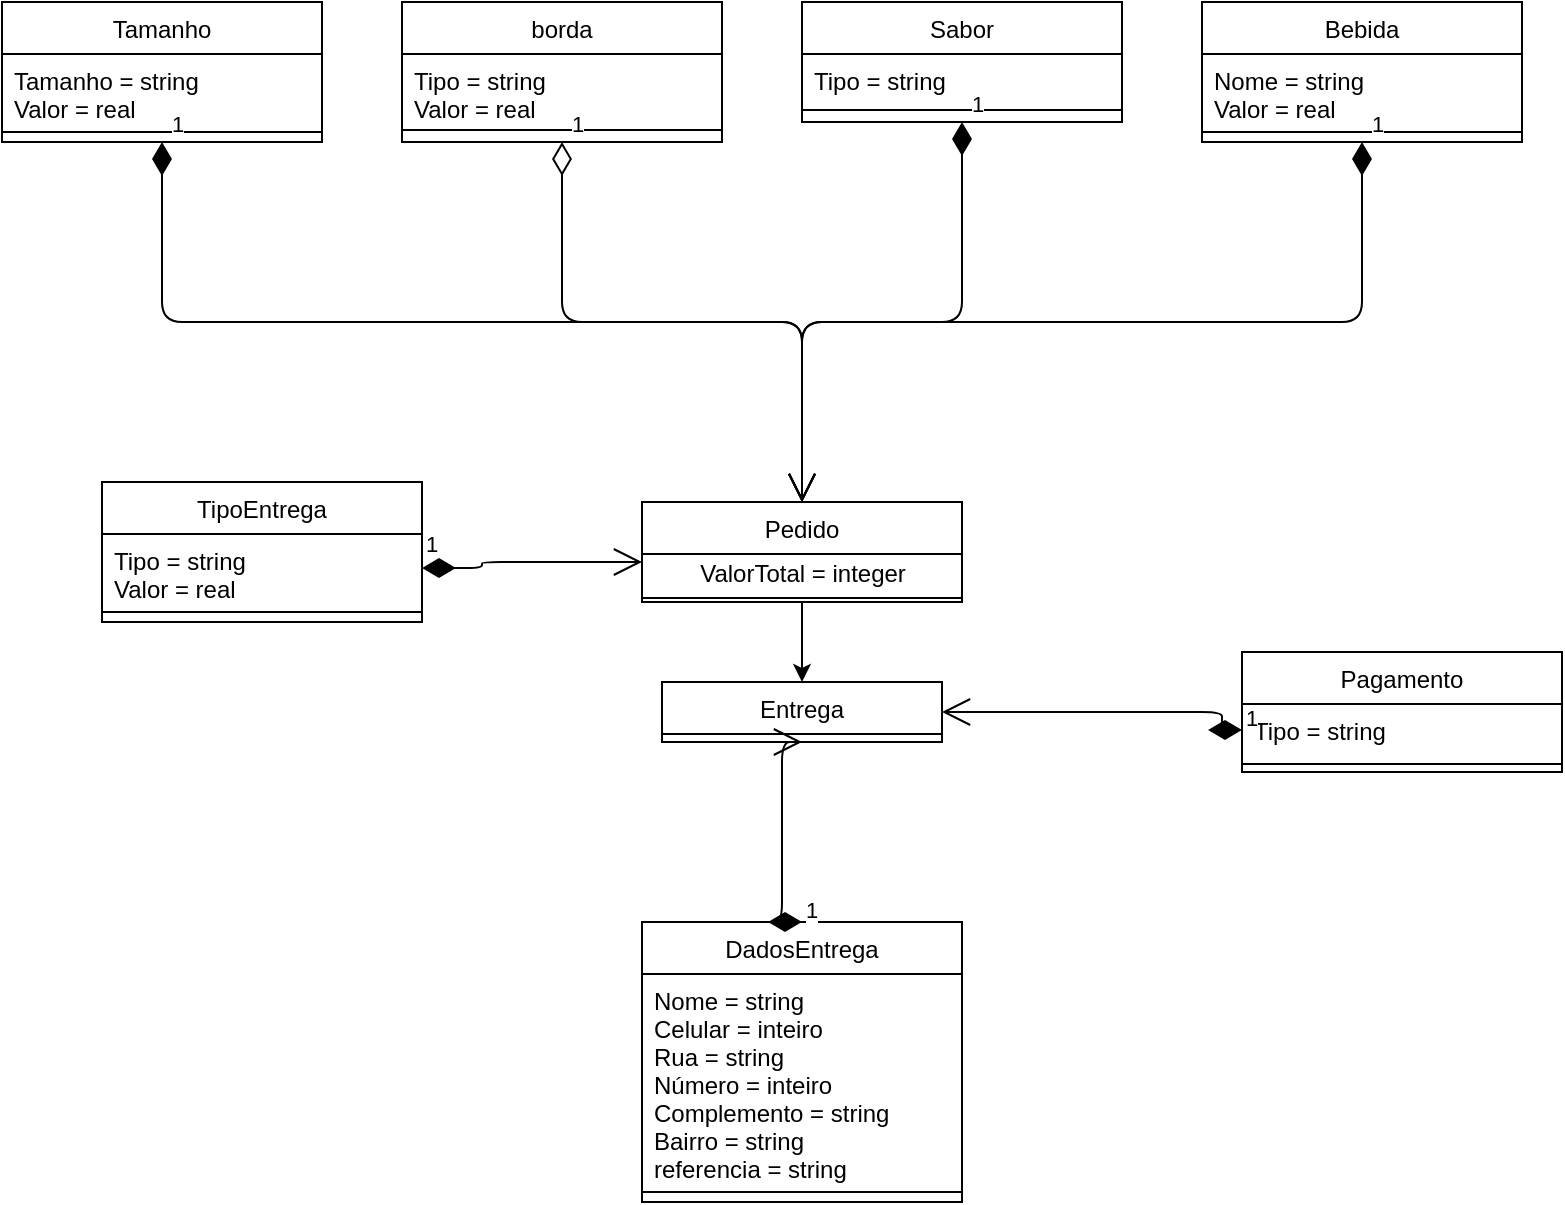 <mxfile version="14.6.6" type="device"><diagram id="C5RBs43oDa-KdzZeNtuy" name="Page-1"><mxGraphModel dx="1422" dy="762" grid="1" gridSize="10" guides="1" tooltips="1" connect="1" arrows="1" fold="1" page="1" pageScale="1" pageWidth="827" pageHeight="1169" math="0" shadow="0"><root><mxCell id="WIyWlLk6GJQsqaUBKTNV-0"/><mxCell id="WIyWlLk6GJQsqaUBKTNV-1" parent="WIyWlLk6GJQsqaUBKTNV-0"/><mxCell id="rnDgXuxdyNALKtnOA5ju-0" value="Sabor" style="swimlane;fontStyle=0;align=center;verticalAlign=top;childLayout=stackLayout;horizontal=1;startSize=26;horizontalStack=0;resizeParent=1;resizeLast=0;collapsible=1;marginBottom=0;rounded=0;shadow=0;strokeWidth=1;" vertex="1" parent="WIyWlLk6GJQsqaUBKTNV-1"><mxGeometry x="430" y="270" width="160" height="60" as="geometry"><mxRectangle x="340" y="380" width="170" height="26" as="alternateBounds"/></mxGeometry></mxCell><mxCell id="rnDgXuxdyNALKtnOA5ju-1" value="Tipo = string" style="text;align=left;verticalAlign=top;spacingLeft=4;spacingRight=4;overflow=hidden;rotatable=0;points=[[0,0.5],[1,0.5]];portConstraint=eastwest;" vertex="1" parent="rnDgXuxdyNALKtnOA5ju-0"><mxGeometry y="26" width="160" height="24" as="geometry"/></mxCell><mxCell id="rnDgXuxdyNALKtnOA5ju-2" value="" style="line;html=1;strokeWidth=1;align=left;verticalAlign=middle;spacingTop=-1;spacingLeft=3;spacingRight=3;rotatable=0;labelPosition=right;points=[];portConstraint=eastwest;" vertex="1" parent="rnDgXuxdyNALKtnOA5ju-0"><mxGeometry y="50" width="160" height="8" as="geometry"/></mxCell><mxCell id="rnDgXuxdyNALKtnOA5ju-3" value="borda" style="swimlane;fontStyle=0;align=center;verticalAlign=top;childLayout=stackLayout;horizontal=1;startSize=26;horizontalStack=0;resizeParent=1;resizeLast=0;collapsible=1;marginBottom=0;rounded=0;shadow=0;strokeWidth=1;" vertex="1" parent="WIyWlLk6GJQsqaUBKTNV-1"><mxGeometry x="230" y="270" width="160" height="70" as="geometry"><mxRectangle x="340" y="380" width="170" height="26" as="alternateBounds"/></mxGeometry></mxCell><mxCell id="rnDgXuxdyNALKtnOA5ju-4" value="Tipo = string&#10;Valor = real" style="text;align=left;verticalAlign=top;spacingLeft=4;spacingRight=4;overflow=hidden;rotatable=0;points=[[0,0.5],[1,0.5]];portConstraint=eastwest;" vertex="1" parent="rnDgXuxdyNALKtnOA5ju-3"><mxGeometry y="26" width="160" height="34" as="geometry"/></mxCell><mxCell id="rnDgXuxdyNALKtnOA5ju-5" value="" style="line;html=1;strokeWidth=1;align=left;verticalAlign=middle;spacingTop=-1;spacingLeft=3;spacingRight=3;rotatable=0;labelPosition=right;points=[];portConstraint=eastwest;" vertex="1" parent="rnDgXuxdyNALKtnOA5ju-3"><mxGeometry y="60" width="160" height="8" as="geometry"/></mxCell><mxCell id="rnDgXuxdyNALKtnOA5ju-6" value="Tamanho" style="swimlane;fontStyle=0;align=center;verticalAlign=top;childLayout=stackLayout;horizontal=1;startSize=26;horizontalStack=0;resizeParent=1;resizeLast=0;collapsible=1;marginBottom=0;rounded=0;shadow=0;strokeWidth=1;" vertex="1" parent="WIyWlLk6GJQsqaUBKTNV-1"><mxGeometry x="30" y="270" width="160" height="70" as="geometry"><mxRectangle x="340" y="380" width="170" height="26" as="alternateBounds"/></mxGeometry></mxCell><mxCell id="rnDgXuxdyNALKtnOA5ju-7" value="Tamanho = string&#10;Valor = real" style="text;align=left;verticalAlign=top;spacingLeft=4;spacingRight=4;overflow=hidden;rotatable=0;points=[[0,0.5],[1,0.5]];portConstraint=eastwest;" vertex="1" parent="rnDgXuxdyNALKtnOA5ju-6"><mxGeometry y="26" width="160" height="34" as="geometry"/></mxCell><mxCell id="rnDgXuxdyNALKtnOA5ju-8" value="" style="line;html=1;strokeWidth=1;align=left;verticalAlign=middle;spacingTop=-1;spacingLeft=3;spacingRight=3;rotatable=0;labelPosition=right;points=[];portConstraint=eastwest;" vertex="1" parent="rnDgXuxdyNALKtnOA5ju-6"><mxGeometry y="60" width="160" height="10" as="geometry"/></mxCell><mxCell id="rnDgXuxdyNALKtnOA5ju-9" value="Bebida" style="swimlane;fontStyle=0;align=center;verticalAlign=top;childLayout=stackLayout;horizontal=1;startSize=26;horizontalStack=0;resizeParent=1;resizeLast=0;collapsible=1;marginBottom=0;rounded=0;shadow=0;strokeWidth=1;" vertex="1" parent="WIyWlLk6GJQsqaUBKTNV-1"><mxGeometry x="630" y="270" width="160" height="70" as="geometry"><mxRectangle x="340" y="380" width="170" height="26" as="alternateBounds"/></mxGeometry></mxCell><mxCell id="rnDgXuxdyNALKtnOA5ju-10" value="Nome = string&#10;Valor = real" style="text;align=left;verticalAlign=top;spacingLeft=4;spacingRight=4;overflow=hidden;rotatable=0;points=[[0,0.5],[1,0.5]];portConstraint=eastwest;" vertex="1" parent="rnDgXuxdyNALKtnOA5ju-9"><mxGeometry y="26" width="160" height="34" as="geometry"/></mxCell><mxCell id="rnDgXuxdyNALKtnOA5ju-11" value="" style="line;html=1;strokeWidth=1;align=left;verticalAlign=middle;spacingTop=-1;spacingLeft=3;spacingRight=3;rotatable=0;labelPosition=right;points=[];portConstraint=eastwest;" vertex="1" parent="rnDgXuxdyNALKtnOA5ju-9"><mxGeometry y="60" width="160" height="10" as="geometry"/></mxCell><mxCell id="rnDgXuxdyNALKtnOA5ju-13" value="TipoEntrega" style="swimlane;fontStyle=0;align=center;verticalAlign=top;childLayout=stackLayout;horizontal=1;startSize=26;horizontalStack=0;resizeParent=1;resizeLast=0;collapsible=1;marginBottom=0;rounded=0;shadow=0;strokeWidth=1;" vertex="1" parent="WIyWlLk6GJQsqaUBKTNV-1"><mxGeometry x="80" y="510" width="160" height="70" as="geometry"><mxRectangle x="340" y="380" width="170" height="26" as="alternateBounds"/></mxGeometry></mxCell><mxCell id="rnDgXuxdyNALKtnOA5ju-14" value="Tipo = string&#10;Valor = real" style="text;align=left;verticalAlign=top;spacingLeft=4;spacingRight=4;overflow=hidden;rotatable=0;points=[[0,0.5],[1,0.5]];portConstraint=eastwest;" vertex="1" parent="rnDgXuxdyNALKtnOA5ju-13"><mxGeometry y="26" width="160" height="34" as="geometry"/></mxCell><mxCell id="rnDgXuxdyNALKtnOA5ju-15" value="" style="line;html=1;strokeWidth=1;align=left;verticalAlign=middle;spacingTop=-1;spacingLeft=3;spacingRight=3;rotatable=0;labelPosition=right;points=[];portConstraint=eastwest;" vertex="1" parent="rnDgXuxdyNALKtnOA5ju-13"><mxGeometry y="60" width="160" height="10" as="geometry"/></mxCell><mxCell id="rnDgXuxdyNALKtnOA5ju-16" value="DadosEntrega" style="swimlane;fontStyle=0;align=center;verticalAlign=top;childLayout=stackLayout;horizontal=1;startSize=26;horizontalStack=0;resizeParent=1;resizeLast=0;collapsible=1;marginBottom=0;rounded=0;shadow=0;strokeWidth=1;" vertex="1" parent="WIyWlLk6GJQsqaUBKTNV-1"><mxGeometry x="350" y="730" width="160" height="140" as="geometry"><mxRectangle x="340" y="380" width="170" height="26" as="alternateBounds"/></mxGeometry></mxCell><mxCell id="rnDgXuxdyNALKtnOA5ju-17" value="Nome = string&#10;Celular = inteiro&#10;Rua = string&#10;Número = inteiro&#10;Complemento = string&#10;Bairro = string&#10;referencia = string" style="text;align=left;verticalAlign=top;spacingLeft=4;spacingRight=4;overflow=hidden;rotatable=0;points=[[0,0.5],[1,0.5]];portConstraint=eastwest;" vertex="1" parent="rnDgXuxdyNALKtnOA5ju-16"><mxGeometry y="26" width="160" height="104" as="geometry"/></mxCell><mxCell id="rnDgXuxdyNALKtnOA5ju-18" value="" style="line;html=1;strokeWidth=1;align=left;verticalAlign=middle;spacingTop=-1;spacingLeft=3;spacingRight=3;rotatable=0;labelPosition=right;points=[];portConstraint=eastwest;" vertex="1" parent="rnDgXuxdyNALKtnOA5ju-16"><mxGeometry y="130" width="160" height="10" as="geometry"/></mxCell><mxCell id="rnDgXuxdyNALKtnOA5ju-19" value="Pagamento" style="swimlane;fontStyle=0;align=center;verticalAlign=top;childLayout=stackLayout;horizontal=1;startSize=26;horizontalStack=0;resizeParent=1;resizeLast=0;collapsible=1;marginBottom=0;rounded=0;shadow=0;strokeWidth=1;" vertex="1" parent="WIyWlLk6GJQsqaUBKTNV-1"><mxGeometry x="650" y="595" width="160" height="60" as="geometry"><mxRectangle x="340" y="380" width="170" height="26" as="alternateBounds"/></mxGeometry></mxCell><mxCell id="rnDgXuxdyNALKtnOA5ju-20" value="Tipo = string" style="text;align=left;verticalAlign=top;spacingLeft=4;spacingRight=4;overflow=hidden;rotatable=0;points=[[0,0.5],[1,0.5]];portConstraint=eastwest;" vertex="1" parent="rnDgXuxdyNALKtnOA5ju-19"><mxGeometry y="26" width="160" height="26" as="geometry"/></mxCell><mxCell id="rnDgXuxdyNALKtnOA5ju-21" value="" style="line;html=1;strokeWidth=1;align=left;verticalAlign=middle;spacingTop=-1;spacingLeft=3;spacingRight=3;rotatable=0;labelPosition=right;points=[];portConstraint=eastwest;" vertex="1" parent="rnDgXuxdyNALKtnOA5ju-19"><mxGeometry y="52" width="160" height="8" as="geometry"/></mxCell><mxCell id="rnDgXuxdyNALKtnOA5ju-48" style="edgeStyle=orthogonalEdgeStyle;rounded=0;orthogonalLoop=1;jettySize=auto;html=1;exitX=0.5;exitY=1;exitDx=0;exitDy=0;" edge="1" parent="WIyWlLk6GJQsqaUBKTNV-1" source="rnDgXuxdyNALKtnOA5ju-22" target="rnDgXuxdyNALKtnOA5ju-44"><mxGeometry relative="1" as="geometry"/></mxCell><mxCell id="rnDgXuxdyNALKtnOA5ju-22" value="Pedido" style="swimlane;fontStyle=0;align=center;verticalAlign=top;childLayout=stackLayout;horizontal=1;startSize=26;horizontalStack=0;resizeParent=1;resizeLast=0;collapsible=1;marginBottom=0;rounded=0;shadow=0;strokeWidth=1;" vertex="1" parent="WIyWlLk6GJQsqaUBKTNV-1"><mxGeometry x="350" y="520" width="160" height="50" as="geometry"><mxRectangle x="340" y="380" width="170" height="26" as="alternateBounds"/></mxGeometry></mxCell><mxCell id="rnDgXuxdyNALKtnOA5ju-42" value="ValorTotal = integer" style="text;html=1;align=center;verticalAlign=middle;resizable=0;points=[];autosize=1;strokeColor=none;" vertex="1" parent="rnDgXuxdyNALKtnOA5ju-22"><mxGeometry y="26" width="160" height="20" as="geometry"/></mxCell><mxCell id="rnDgXuxdyNALKtnOA5ju-24" value="" style="line;html=1;strokeWidth=1;align=left;verticalAlign=middle;spacingTop=-1;spacingLeft=3;spacingRight=3;rotatable=0;labelPosition=right;points=[];portConstraint=eastwest;" vertex="1" parent="rnDgXuxdyNALKtnOA5ju-22"><mxGeometry y="46" width="160" height="4" as="geometry"/></mxCell><mxCell id="rnDgXuxdyNALKtnOA5ju-34" value="1" style="endArrow=open;html=1;endSize=12;startArrow=diamondThin;startSize=14;startFill=1;edgeStyle=orthogonalEdgeStyle;align=left;verticalAlign=bottom;exitX=0.5;exitY=1;exitDx=0;exitDy=0;" edge="1" parent="WIyWlLk6GJQsqaUBKTNV-1" source="rnDgXuxdyNALKtnOA5ju-6" target="rnDgXuxdyNALKtnOA5ju-22"><mxGeometry x="-1" y="3" relative="1" as="geometry"><mxPoint x="330" y="550" as="sourcePoint"/><mxPoint x="490" y="550" as="targetPoint"/></mxGeometry></mxCell><mxCell id="rnDgXuxdyNALKtnOA5ju-35" value="1" style="endArrow=open;html=1;endSize=12;startArrow=diamondThin;startSize=14;startFill=1;edgeStyle=orthogonalEdgeStyle;align=left;verticalAlign=bottom;exitX=0.5;exitY=1;exitDx=0;exitDy=0;" edge="1" parent="WIyWlLk6GJQsqaUBKTNV-1" source="rnDgXuxdyNALKtnOA5ju-0"><mxGeometry x="-1" y="3" relative="1" as="geometry"><mxPoint x="330" y="550" as="sourcePoint"/><mxPoint x="430" y="520" as="targetPoint"/><Array as="points"><mxPoint x="510" y="430"/><mxPoint x="430" y="430"/></Array></mxGeometry></mxCell><mxCell id="rnDgXuxdyNALKtnOA5ju-39" value="1" style="endArrow=open;html=1;endSize=12;startArrow=diamondThin;startSize=14;startFill=1;edgeStyle=orthogonalEdgeStyle;align=left;verticalAlign=bottom;exitX=0.5;exitY=1;exitDx=0;exitDy=0;entryX=0.5;entryY=0;entryDx=0;entryDy=0;" edge="1" parent="WIyWlLk6GJQsqaUBKTNV-1" source="rnDgXuxdyNALKtnOA5ju-9" target="rnDgXuxdyNALKtnOA5ju-22"><mxGeometry x="-1" y="3" relative="1" as="geometry"><mxPoint x="330" y="550" as="sourcePoint"/><mxPoint x="490" y="550" as="targetPoint"/></mxGeometry></mxCell><mxCell id="rnDgXuxdyNALKtnOA5ju-40" value="1" style="endArrow=open;html=1;endSize=12;startArrow=diamondThin;startSize=14;startFill=0;edgeStyle=orthogonalEdgeStyle;align=left;verticalAlign=bottom;exitX=0.5;exitY=1;exitDx=0;exitDy=0;entryX=0.5;entryY=0;entryDx=0;entryDy=0;" edge="1" parent="WIyWlLk6GJQsqaUBKTNV-1" source="rnDgXuxdyNALKtnOA5ju-3" target="rnDgXuxdyNALKtnOA5ju-22"><mxGeometry x="-1" y="3" relative="1" as="geometry"><mxPoint x="330" y="550" as="sourcePoint"/><mxPoint x="490" y="550" as="targetPoint"/></mxGeometry></mxCell><mxCell id="rnDgXuxdyNALKtnOA5ju-43" value="1" style="endArrow=open;html=1;endSize=12;startArrow=diamondThin;startSize=14;startFill=1;edgeStyle=orthogonalEdgeStyle;align=left;verticalAlign=bottom;exitX=1;exitY=0.5;exitDx=0;exitDy=0;entryX=0;entryY=0.2;entryDx=0;entryDy=0;entryPerimeter=0;" edge="1" parent="WIyWlLk6GJQsqaUBKTNV-1" source="rnDgXuxdyNALKtnOA5ju-14" target="rnDgXuxdyNALKtnOA5ju-42"><mxGeometry x="-1" y="3" relative="1" as="geometry"><mxPoint x="330" y="550" as="sourcePoint"/><mxPoint x="490" y="550" as="targetPoint"/><Array as="points"><mxPoint x="270" y="553"/><mxPoint x="270" y="550"/></Array></mxGeometry></mxCell><mxCell id="rnDgXuxdyNALKtnOA5ju-44" value="Entrega" style="swimlane;fontStyle=0;childLayout=stackLayout;horizontal=1;startSize=26;fillColor=none;horizontalStack=0;resizeParent=1;resizeParentMax=0;resizeLast=0;collapsible=1;marginBottom=0;" vertex="1" parent="WIyWlLk6GJQsqaUBKTNV-1"><mxGeometry x="360" y="610" width="140" height="30" as="geometry"/></mxCell><mxCell id="rnDgXuxdyNALKtnOA5ju-50" value="1" style="endArrow=open;html=1;endSize=12;startArrow=diamondThin;startSize=14;startFill=1;edgeStyle=orthogonalEdgeStyle;align=left;verticalAlign=bottom;exitX=0.5;exitY=0;exitDx=0;exitDy=0;entryX=0.5;entryY=1;entryDx=0;entryDy=0;" edge="1" parent="WIyWlLk6GJQsqaUBKTNV-1" source="rnDgXuxdyNALKtnOA5ju-16" target="rnDgXuxdyNALKtnOA5ju-44"><mxGeometry x="-1" y="3" relative="1" as="geometry"><mxPoint x="330" y="630" as="sourcePoint"/><mxPoint x="480" y="650" as="targetPoint"/><Array as="points"><mxPoint x="420" y="730"/><mxPoint x="420" y="640"/></Array></mxGeometry></mxCell><mxCell id="rnDgXuxdyNALKtnOA5ju-51" value="1" style="endArrow=open;html=1;endSize=12;startArrow=diamondThin;startSize=14;startFill=1;edgeStyle=orthogonalEdgeStyle;align=left;verticalAlign=bottom;exitX=0;exitY=0.5;exitDx=0;exitDy=0;entryX=1;entryY=0.5;entryDx=0;entryDy=0;" edge="1" parent="WIyWlLk6GJQsqaUBKTNV-1" source="rnDgXuxdyNALKtnOA5ju-20" target="rnDgXuxdyNALKtnOA5ju-44"><mxGeometry x="-1" y="3" relative="1" as="geometry"><mxPoint x="440" y="740" as="sourcePoint"/><mxPoint x="490" y="680" as="targetPoint"/><Array as="points"><mxPoint x="640" y="625"/></Array></mxGeometry></mxCell></root></mxGraphModel></diagram></mxfile>